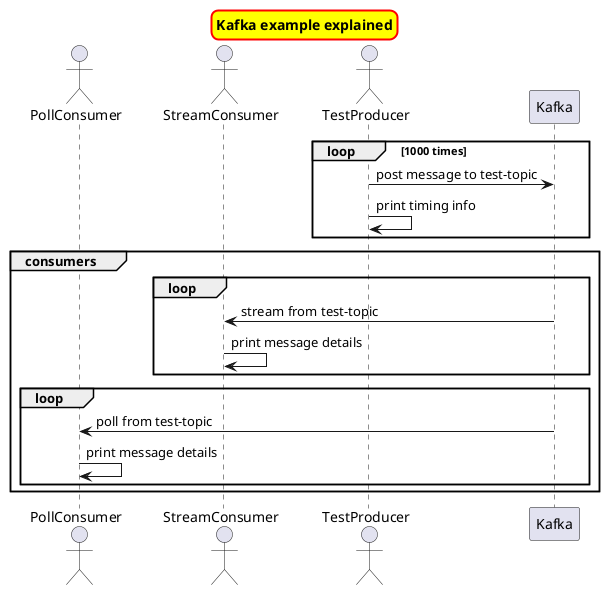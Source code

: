 @startuml

' Install PlantUML plugin for IntelliJ IDEA to render this.
' Full PlantUML usage at http://plantuml.com/commons

skinparam titleBorderRoundCorner 15
skinparam titleBorderThickness 2
skinparam titleBorderColor red
skinparam titleBackgroundColor yellow

title Kafka example explained

Actor PollConsumer as pc
Actor StreamConsumer as sc
Actor TestProducer as tp

loop 1000 times
    tp -> Kafka : post message to test-topic
    tp -> tp : print timing info
end

group consumers
    loop
        sc <- Kafka : stream from test-topic
        sc -> sc : print message details
    end
    loop
        pc <- Kafka : poll from test-topic
        pc -> pc : print message details
    end
end

@enduml